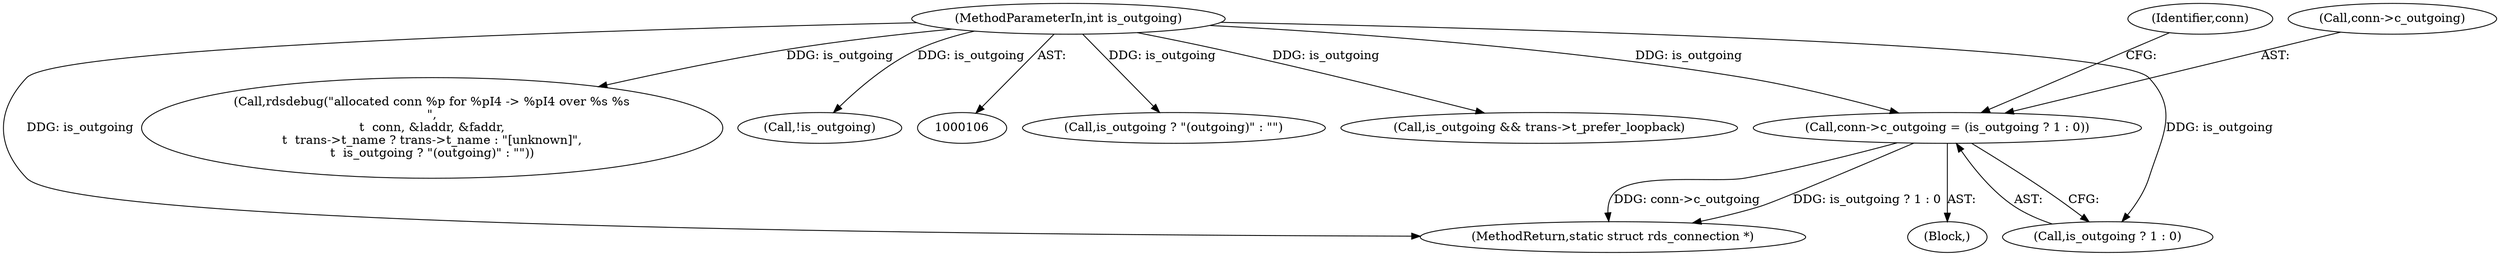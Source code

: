 digraph "0_linux_8c7188b23474cca017b3ef354c4a58456f68303a@pointer" {
"1000315" [label="(Call,conn->c_outgoing = (is_outgoing ? 1 : 0))"];
"1000112" [label="(MethodParameterIn,int is_outgoing)"];
"1000316" [label="(Call,conn->c_outgoing)"];
"1000325" [label="(Identifier,conn)"];
"1000377" [label="(Call,is_outgoing ? \"(outgoing)\" : \"\")"];
"1000319" [label="(Call,is_outgoing ? 1 : 0)"];
"1000113" [label="(Block,)"];
"1000259" [label="(Call,is_outgoing && trans->t_prefer_loopback)"];
"1000459" [label="(MethodReturn,static struct rds_connection *)"];
"1000362" [label="(Call,rdsdebug(\"allocated conn %p for %pI4 -> %pI4 over %s %s\n\",\n\t  conn, &laddr, &faddr,\n\t  trans->t_name ? trans->t_name : \"[unknown]\",\n\t  is_outgoing ? \"(outgoing)\" : \"\"))"];
"1000112" [label="(MethodParameterIn,int is_outgoing)"];
"1000155" [label="(Call,!is_outgoing)"];
"1000315" [label="(Call,conn->c_outgoing = (is_outgoing ? 1 : 0))"];
"1000315" -> "1000113"  [label="AST: "];
"1000315" -> "1000319"  [label="CFG: "];
"1000316" -> "1000315"  [label="AST: "];
"1000319" -> "1000315"  [label="AST: "];
"1000325" -> "1000315"  [label="CFG: "];
"1000315" -> "1000459"  [label="DDG: conn->c_outgoing"];
"1000315" -> "1000459"  [label="DDG: is_outgoing ? 1 : 0"];
"1000112" -> "1000315"  [label="DDG: is_outgoing"];
"1000112" -> "1000106"  [label="AST: "];
"1000112" -> "1000459"  [label="DDG: is_outgoing"];
"1000112" -> "1000155"  [label="DDG: is_outgoing"];
"1000112" -> "1000259"  [label="DDG: is_outgoing"];
"1000112" -> "1000319"  [label="DDG: is_outgoing"];
"1000112" -> "1000362"  [label="DDG: is_outgoing"];
"1000112" -> "1000377"  [label="DDG: is_outgoing"];
}
